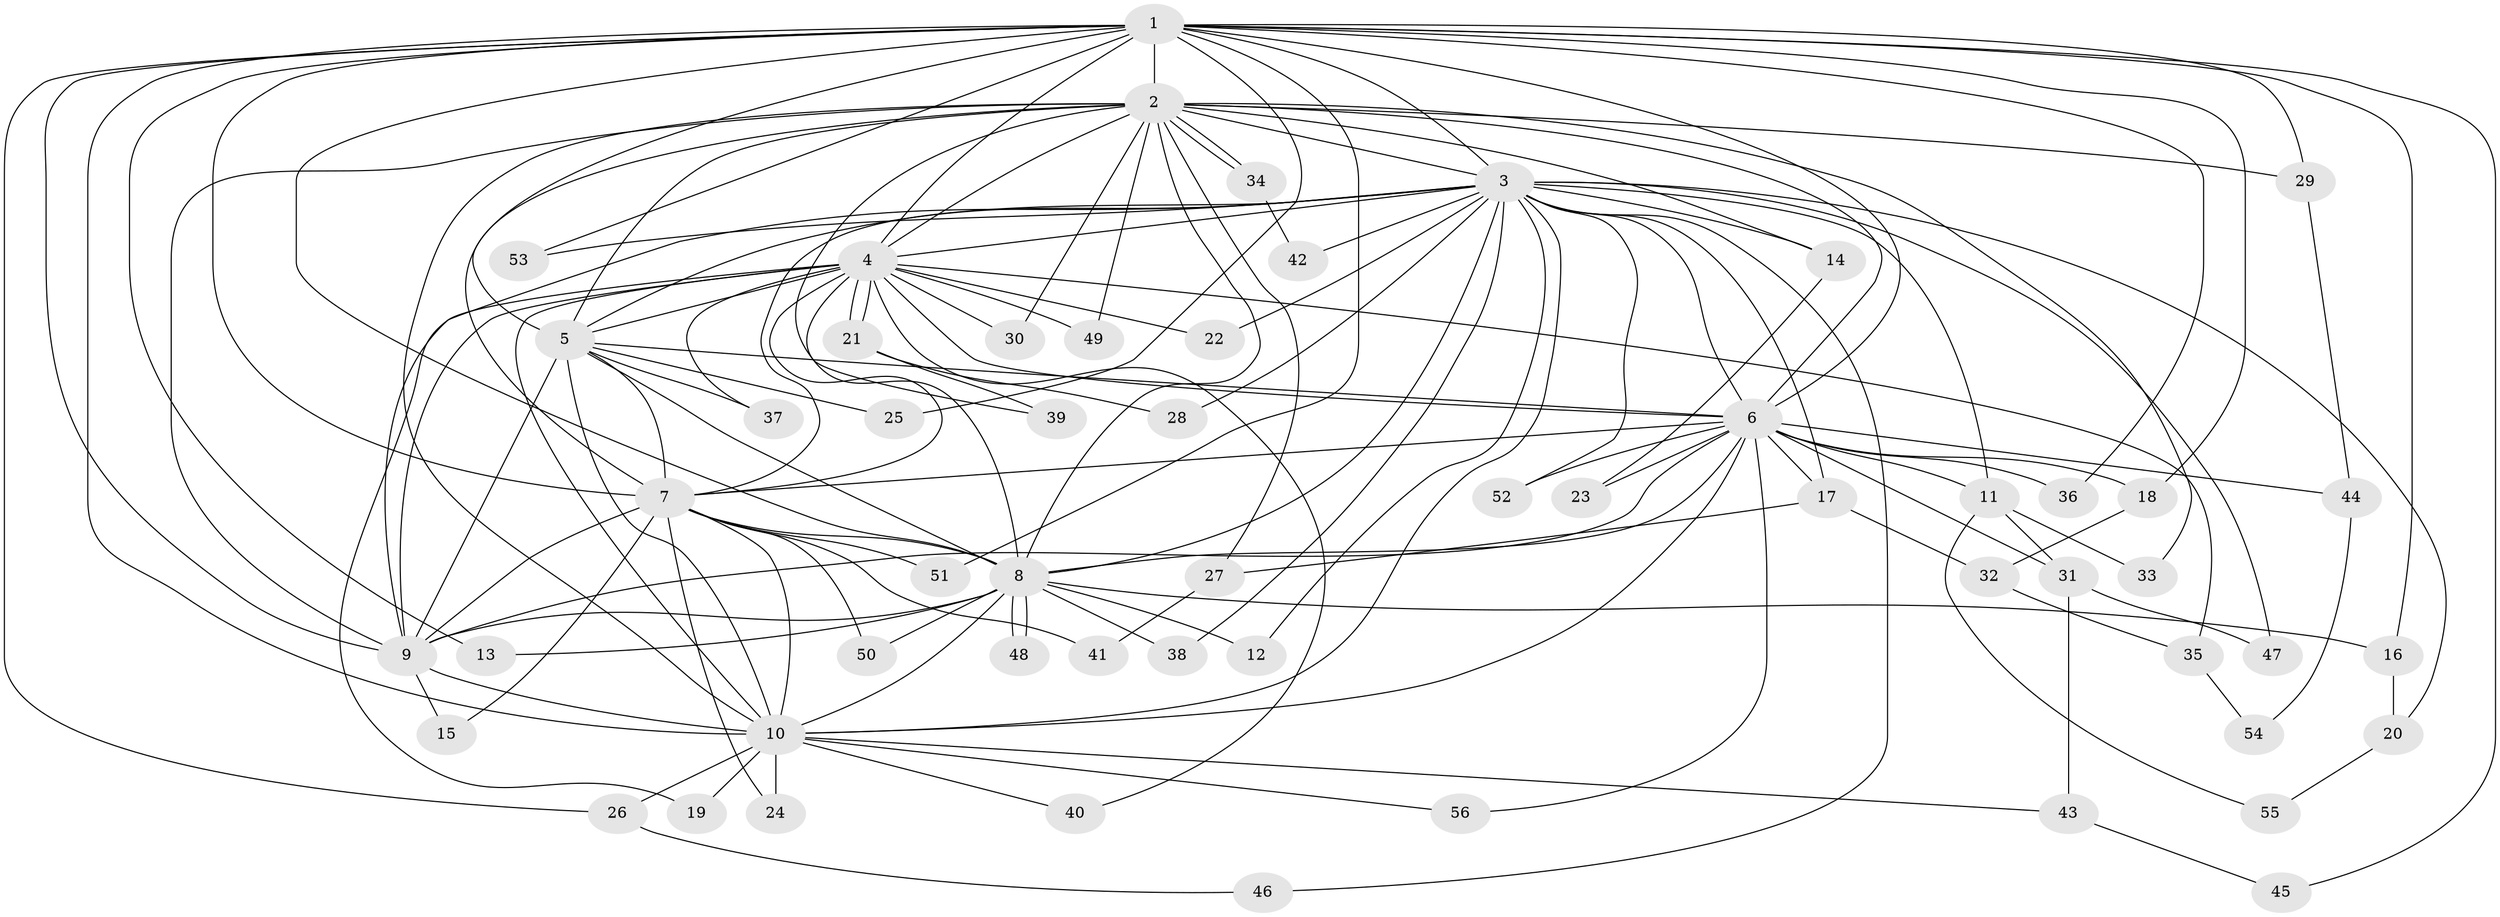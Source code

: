 // coarse degree distribution, {21: 0.030303030303030304, 5: 0.030303030303030304, 1: 0.3333333333333333, 2: 0.45454545454545453, 3: 0.09090909090909091, 4: 0.030303030303030304, 18: 0.030303030303030304}
// Generated by graph-tools (version 1.1) at 2025/48/03/04/25 21:48:15]
// undirected, 56 vertices, 137 edges
graph export_dot {
graph [start="1"]
  node [color=gray90,style=filled];
  1;
  2;
  3;
  4;
  5;
  6;
  7;
  8;
  9;
  10;
  11;
  12;
  13;
  14;
  15;
  16;
  17;
  18;
  19;
  20;
  21;
  22;
  23;
  24;
  25;
  26;
  27;
  28;
  29;
  30;
  31;
  32;
  33;
  34;
  35;
  36;
  37;
  38;
  39;
  40;
  41;
  42;
  43;
  44;
  45;
  46;
  47;
  48;
  49;
  50;
  51;
  52;
  53;
  54;
  55;
  56;
  1 -- 2;
  1 -- 3;
  1 -- 4;
  1 -- 5;
  1 -- 6;
  1 -- 7;
  1 -- 8;
  1 -- 9;
  1 -- 10;
  1 -- 13;
  1 -- 16;
  1 -- 18;
  1 -- 25;
  1 -- 26;
  1 -- 29;
  1 -- 36;
  1 -- 45;
  1 -- 51;
  1 -- 53;
  2 -- 3;
  2 -- 4;
  2 -- 5;
  2 -- 6;
  2 -- 7;
  2 -- 8;
  2 -- 9;
  2 -- 10;
  2 -- 14;
  2 -- 27;
  2 -- 29;
  2 -- 30;
  2 -- 33;
  2 -- 34;
  2 -- 34;
  2 -- 39;
  2 -- 49;
  3 -- 4;
  3 -- 5;
  3 -- 6;
  3 -- 7;
  3 -- 8;
  3 -- 9;
  3 -- 10;
  3 -- 11;
  3 -- 12;
  3 -- 14;
  3 -- 17;
  3 -- 20;
  3 -- 22;
  3 -- 28;
  3 -- 38;
  3 -- 42;
  3 -- 46;
  3 -- 47;
  3 -- 52;
  3 -- 53;
  4 -- 5;
  4 -- 6;
  4 -- 7;
  4 -- 8;
  4 -- 9;
  4 -- 10;
  4 -- 19;
  4 -- 21;
  4 -- 21;
  4 -- 22;
  4 -- 30;
  4 -- 35;
  4 -- 37;
  4 -- 40;
  4 -- 49;
  5 -- 6;
  5 -- 7;
  5 -- 8;
  5 -- 9;
  5 -- 10;
  5 -- 25;
  5 -- 37;
  6 -- 7;
  6 -- 8;
  6 -- 9;
  6 -- 10;
  6 -- 11;
  6 -- 17;
  6 -- 18;
  6 -- 23;
  6 -- 31;
  6 -- 36;
  6 -- 44;
  6 -- 52;
  6 -- 56;
  7 -- 8;
  7 -- 9;
  7 -- 10;
  7 -- 15;
  7 -- 24;
  7 -- 41;
  7 -- 50;
  7 -- 51;
  8 -- 9;
  8 -- 10;
  8 -- 12;
  8 -- 13;
  8 -- 16;
  8 -- 38;
  8 -- 48;
  8 -- 48;
  8 -- 50;
  9 -- 10;
  9 -- 15;
  10 -- 19;
  10 -- 24;
  10 -- 26;
  10 -- 40;
  10 -- 43;
  10 -- 56;
  11 -- 31;
  11 -- 33;
  11 -- 55;
  14 -- 23;
  16 -- 20;
  17 -- 27;
  17 -- 32;
  18 -- 32;
  20 -- 55;
  21 -- 28;
  21 -- 39;
  26 -- 46;
  27 -- 41;
  29 -- 44;
  31 -- 43;
  31 -- 47;
  32 -- 35;
  34 -- 42;
  35 -- 54;
  43 -- 45;
  44 -- 54;
}
